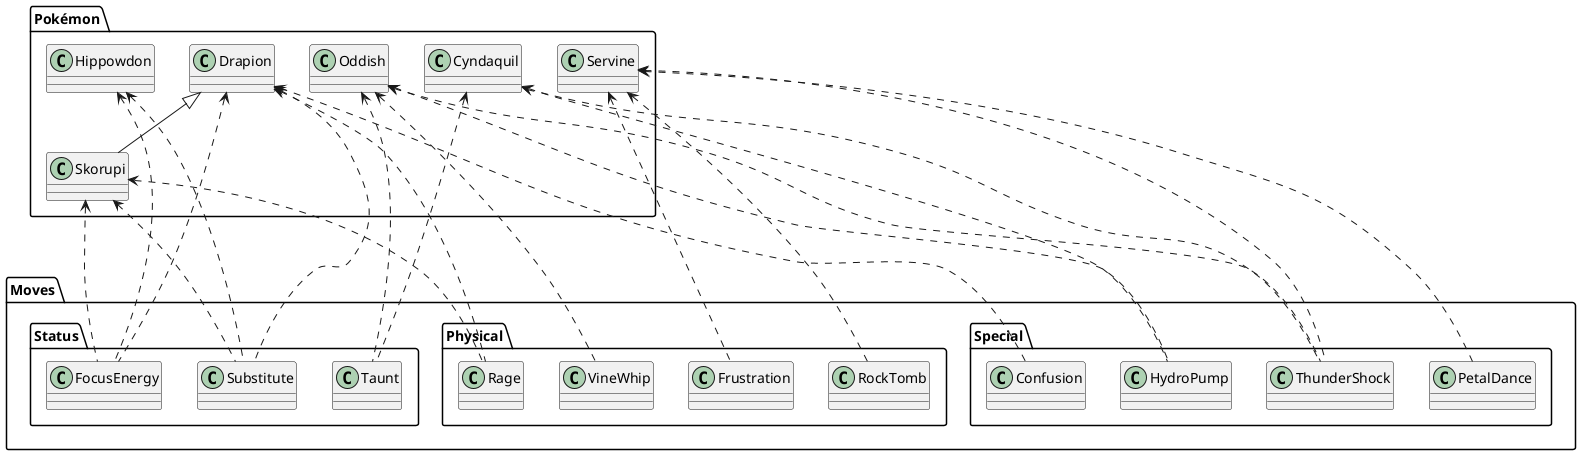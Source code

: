 @startuml
'https://plantuml.com/class-diagram
allowmixing
class Pokémon.Cyndaquil
class Pokémon.Drapion
class Pokémon.Hippowdon
class Pokémon.Oddish
class Pokémon.Servine
class Pokémon.Skorupi
class Moves.Physical.Frustration
class Moves.Physical.Rage
class Moves.Physical.RockTomb
class Moves.Physical.VineWhip
class Moves.Special.Confusion
class Moves.Special.HydroPump
class Moves.Special.PetalDance
class Moves.Special.ThunderShock
class Moves.Status.FocusEnergy
class Moves.Status.Substitute
class Moves.Status.Taunt
Pokémon.Cyndaquil <... Moves.Special.HydroPump
Pokémon.Cyndaquil <... Moves.Status.Taunt
Pokémon.Cyndaquil <... Moves.Special.ThunderShock
Pokémon.Drapion <... Moves.Physical.Rage
Pokémon.Drapion <... Moves.Status.FocusEnergy
Pokémon.Drapion <... Moves.Status.Substitute
Pokémon.Drapion <... Moves.Special.Confusion
Pokémon.Skorupi <... Moves.Physical.Rage
Pokémon.Skorupi <... Moves.Status.FocusEnergy
Pokémon.Skorupi <... Moves.Status.Substitute
Pokémon.Oddish <... Moves.Special.HydroPump
Pokémon.Oddish <... Moves.Special.ThunderShock
Pokémon.Oddish <... Moves.Status.Taunt
Pokémon.Oddish <... Moves.Physical.VineWhip
Pokémon.Servine <... Moves.Special.ThunderShock
Pokémon.Servine <... Moves.Physical.Frustration
Pokémon.Servine <... Moves.Special.PetalDance
Pokémon.Servine <... Moves.Physical.RockTomb
Pokémon.Hippowdon <... Moves.Status.FocusEnergy
Pokémon.Hippowdon <... Moves.Status.Substitute


Pokémon.Drapion <|-- Pokémon.Skorupi




@enduml